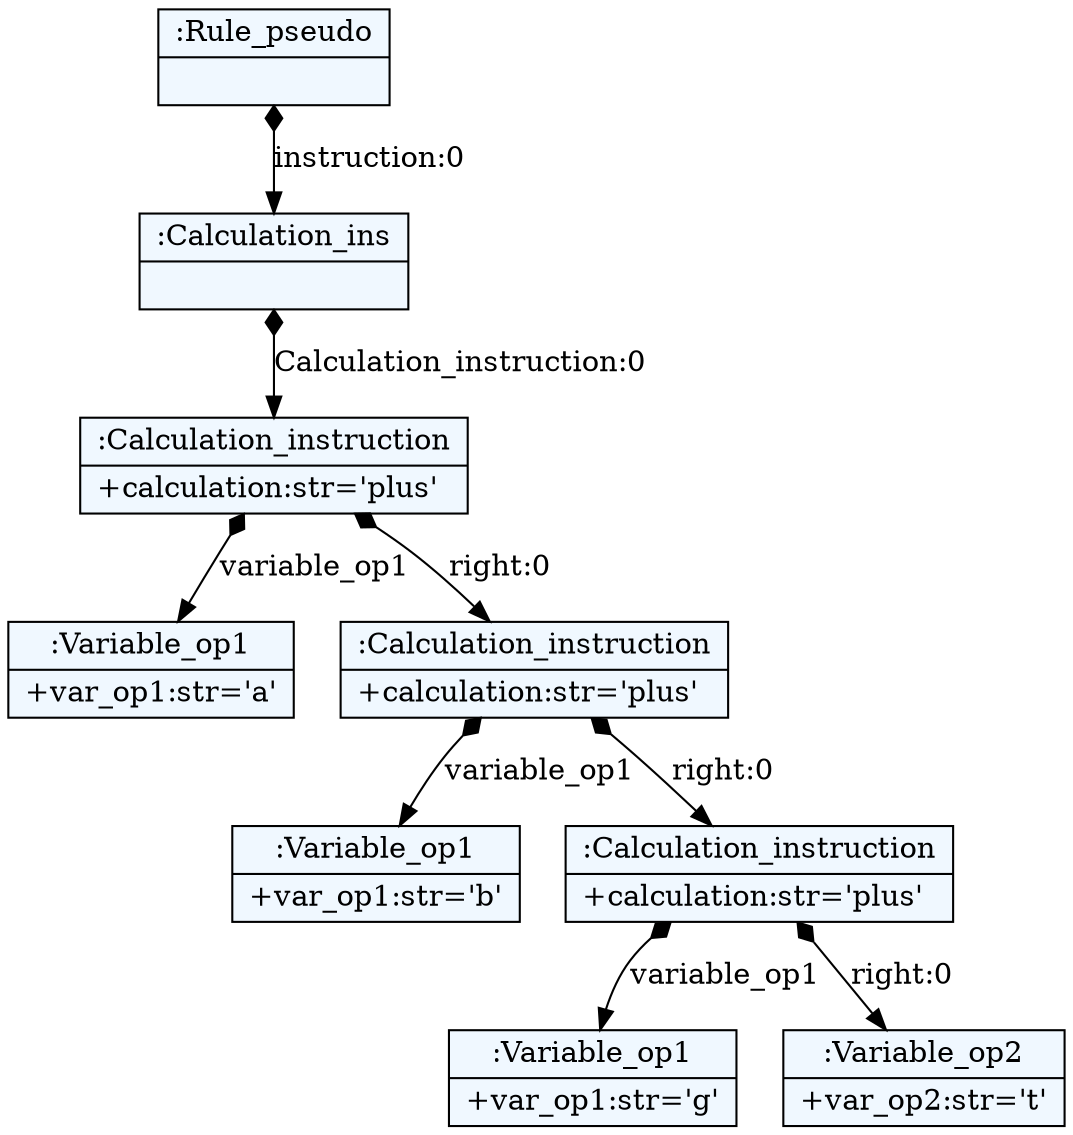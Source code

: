 
    digraph xtext {
    fontname = "Bitstream Vera Sans"
    fontsize = 8
    node[
        shape=record,
        style=filled,
        fillcolor=aliceblue
    ]
    nodesep = 0.3
    edge[dir=black,arrowtail=empty]


1878867557232 -> 1878867556224 [label="instruction:0" arrowtail=diamond dir=both]
1878867556224 -> 1878867555104 [label="Calculation_instruction:0" arrowtail=diamond dir=both]
1878867555104 -> 1878867557736 [label="variable_op1" arrowtail=diamond dir=both]
1878867557736[label="{:Variable_op1|+var_op1:str='a'\l}"]
1878867555104 -> 1878867554712 [label="right:0" arrowtail=diamond dir=both]
1878867554712 -> 1878867483672 [label="variable_op1" arrowtail=diamond dir=both]
1878867483672[label="{:Variable_op1|+var_op1:str='b'\l}"]
1878867554712 -> 1878867482832 [label="right:0" arrowtail=diamond dir=both]
1878867482832 -> 1878867483112 [label="variable_op1" arrowtail=diamond dir=both]
1878867483112[label="{:Variable_op1|+var_op1:str='g'\l}"]
1878867482832 -> 1878867483224 [label="right:0" arrowtail=diamond dir=both]
1878867483224[label="{:Variable_op2|+var_op2:str='t'\l}"]
1878867482832[label="{:Calculation_instruction|+calculation:str='plus'\l}"]
1878867554712[label="{:Calculation_instruction|+calculation:str='plus'\l}"]
1878867555104[label="{:Calculation_instruction|+calculation:str='plus'\l}"]
1878867556224[label="{:Calculation_ins|}"]
1878867557232[label="{:Rule_pseudo|}"]

}
